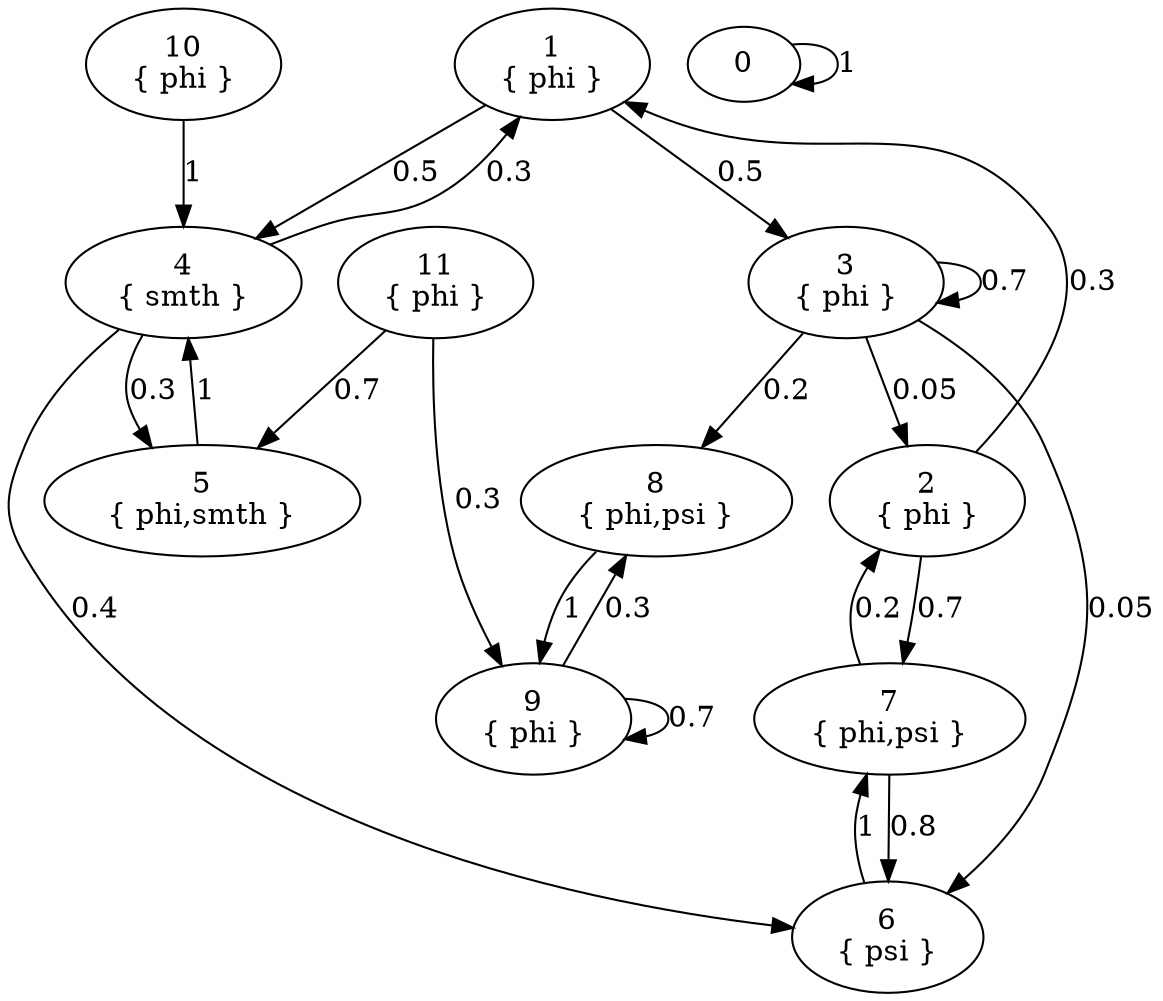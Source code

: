 digraph dtmc {
	1[label="1\n{ phi }"];
	2[label="2\n{ phi }"];
	3[label="3\n{ phi }"];
	4[label="4\n{ smth }"];
	5[label="5\n{ phi,smth }"];
	6[label="6\n{ psi }"];
	7[label="7\n{ phi,psi }"];
	8[label="8\n{ phi,psi }"];
	9[label="9\n{ phi }"];
	10[label="10\n{ phi }"];
	11[label="11\n{ phi }"];
	0 -> 0 [label=1]
	1 -> 3 [label=0.5]
	1 -> 4 [label=0.5]
	2 -> 1 [label=0.3]
	2 -> 7 [label=0.7]
	3 -> 2 [label=0.05]
	3 -> 3 [label=0.7]
	3 -> 6 [label=0.05]
	3 -> 8 [label=0.2]
	4 -> 1 [label=0.3]
	4 -> 5 [label=0.3]
	4 -> 6 [label=0.4]
	5 -> 4 [label=1]
	6 -> 7 [label=1]
	7 -> 2 [label=0.2]
	7 -> 6 [label=0.8]
	8 -> 9 [label=1]
	9 -> 8 [label=0.3]
	9 -> 9 [label=0.7]
	10 -> 4 [label=1]
	11 -> 5 [label=0.7]
	11 -> 9 [label=0.3]
}
